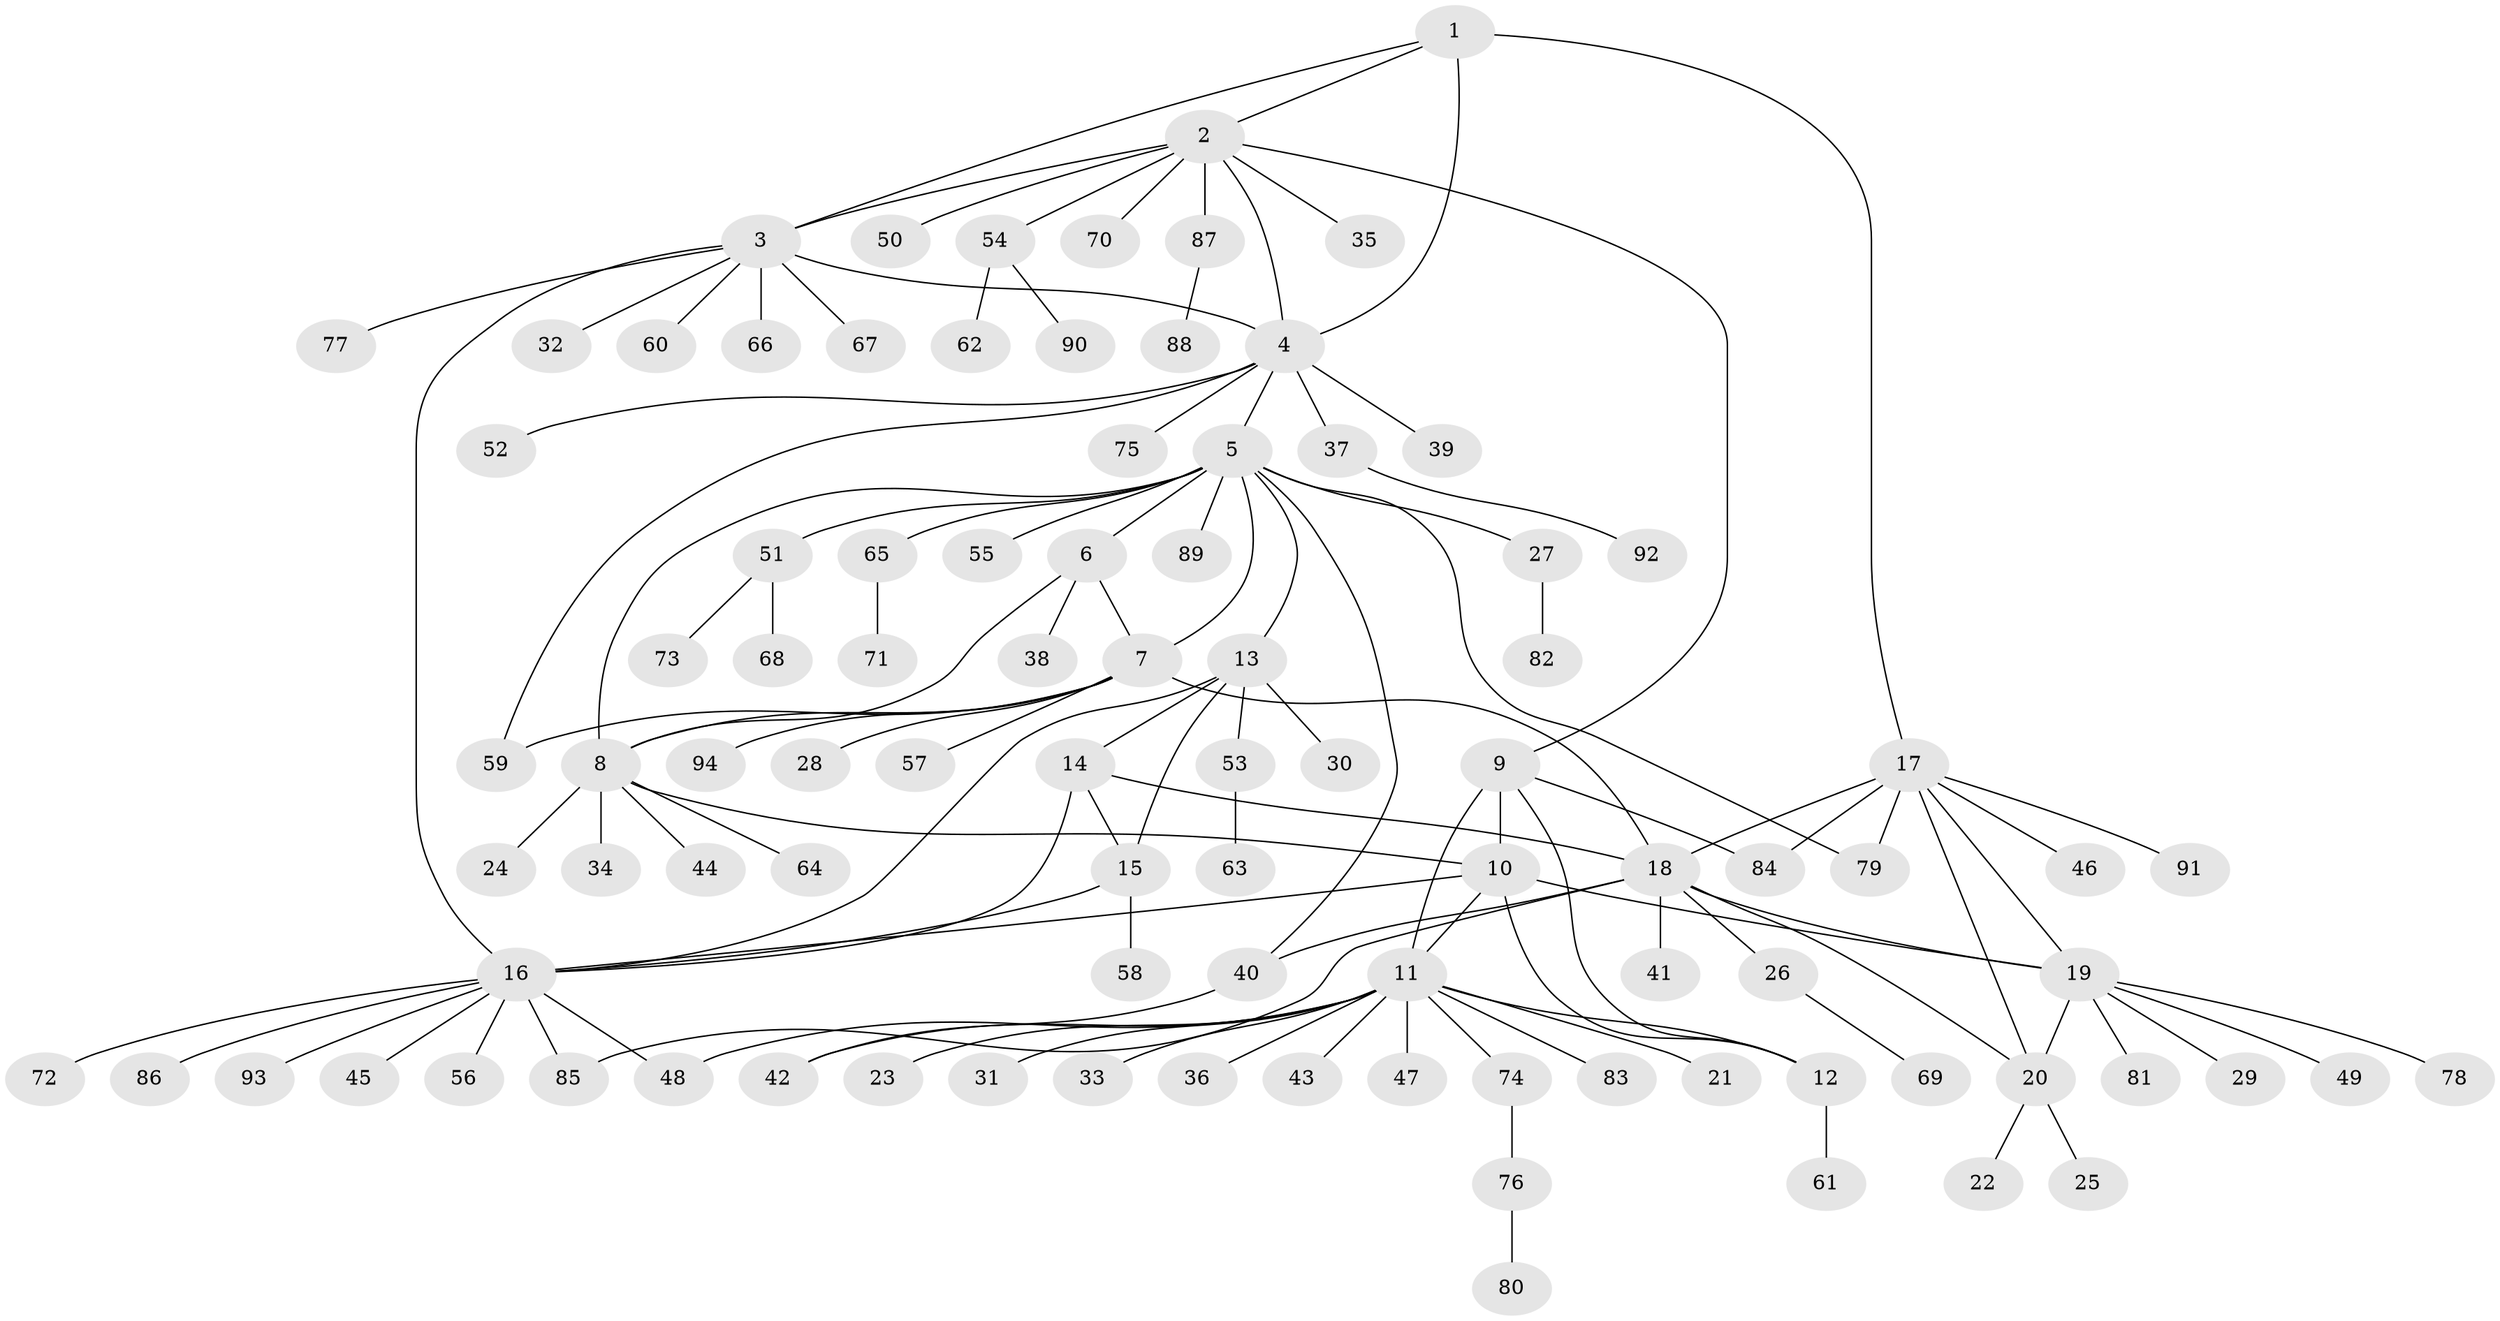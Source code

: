 // Generated by graph-tools (version 1.1) at 2025/54/03/09/25 04:54:48]
// undirected, 94 vertices, 121 edges
graph export_dot {
graph [start="1"]
  node [color=gray90,style=filled];
  1;
  2;
  3;
  4;
  5;
  6;
  7;
  8;
  9;
  10;
  11;
  12;
  13;
  14;
  15;
  16;
  17;
  18;
  19;
  20;
  21;
  22;
  23;
  24;
  25;
  26;
  27;
  28;
  29;
  30;
  31;
  32;
  33;
  34;
  35;
  36;
  37;
  38;
  39;
  40;
  41;
  42;
  43;
  44;
  45;
  46;
  47;
  48;
  49;
  50;
  51;
  52;
  53;
  54;
  55;
  56;
  57;
  58;
  59;
  60;
  61;
  62;
  63;
  64;
  65;
  66;
  67;
  68;
  69;
  70;
  71;
  72;
  73;
  74;
  75;
  76;
  77;
  78;
  79;
  80;
  81;
  82;
  83;
  84;
  85;
  86;
  87;
  88;
  89;
  90;
  91;
  92;
  93;
  94;
  1 -- 2;
  1 -- 3;
  1 -- 4;
  1 -- 17;
  2 -- 3;
  2 -- 4;
  2 -- 9;
  2 -- 35;
  2 -- 50;
  2 -- 54;
  2 -- 70;
  2 -- 87;
  3 -- 4;
  3 -- 16;
  3 -- 32;
  3 -- 60;
  3 -- 66;
  3 -- 67;
  3 -- 77;
  4 -- 5;
  4 -- 37;
  4 -- 39;
  4 -- 52;
  4 -- 59;
  4 -- 75;
  5 -- 6;
  5 -- 7;
  5 -- 8;
  5 -- 13;
  5 -- 27;
  5 -- 40;
  5 -- 51;
  5 -- 55;
  5 -- 65;
  5 -- 79;
  5 -- 89;
  6 -- 7;
  6 -- 8;
  6 -- 38;
  7 -- 8;
  7 -- 18;
  7 -- 28;
  7 -- 57;
  7 -- 59;
  7 -- 94;
  8 -- 10;
  8 -- 24;
  8 -- 34;
  8 -- 44;
  8 -- 64;
  9 -- 10;
  9 -- 11;
  9 -- 12;
  9 -- 84;
  10 -- 11;
  10 -- 12;
  10 -- 16;
  10 -- 19;
  11 -- 12;
  11 -- 21;
  11 -- 23;
  11 -- 31;
  11 -- 33;
  11 -- 36;
  11 -- 42;
  11 -- 43;
  11 -- 47;
  11 -- 48;
  11 -- 74;
  11 -- 83;
  12 -- 61;
  13 -- 14;
  13 -- 15;
  13 -- 16;
  13 -- 30;
  13 -- 53;
  14 -- 15;
  14 -- 16;
  14 -- 18;
  15 -- 16;
  15 -- 58;
  16 -- 45;
  16 -- 48;
  16 -- 56;
  16 -- 72;
  16 -- 85;
  16 -- 86;
  16 -- 93;
  17 -- 18;
  17 -- 19;
  17 -- 20;
  17 -- 46;
  17 -- 79;
  17 -- 84;
  17 -- 91;
  18 -- 19;
  18 -- 20;
  18 -- 26;
  18 -- 40;
  18 -- 41;
  18 -- 85;
  19 -- 20;
  19 -- 29;
  19 -- 49;
  19 -- 78;
  19 -- 81;
  20 -- 22;
  20 -- 25;
  26 -- 69;
  27 -- 82;
  37 -- 92;
  40 -- 42;
  51 -- 68;
  51 -- 73;
  53 -- 63;
  54 -- 62;
  54 -- 90;
  65 -- 71;
  74 -- 76;
  76 -- 80;
  87 -- 88;
}
